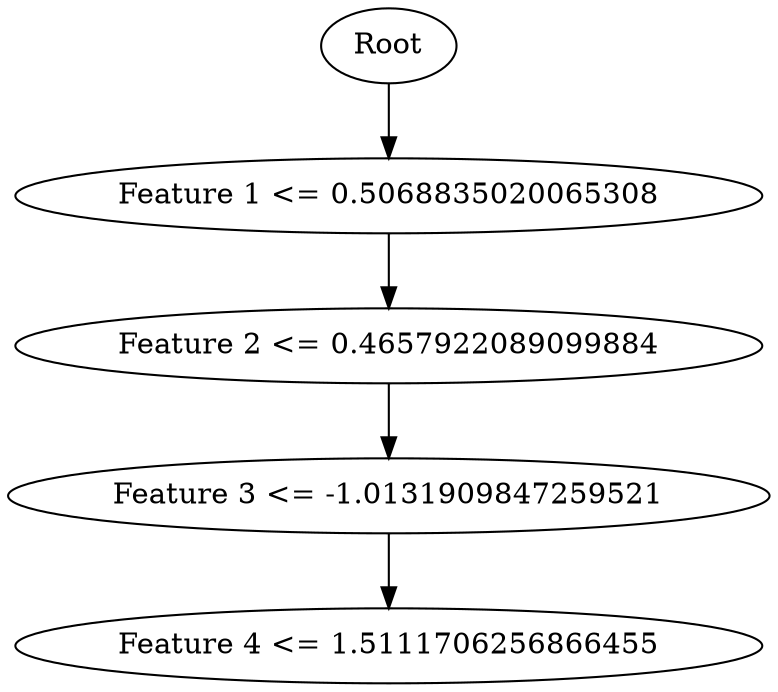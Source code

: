 // Simplified DNDT
digraph {
	Root [label=Root]
	"F0C0.5068835020065308" [label="Feature 1 <= 0.5068835020065308"]
	Root -> "F0C0.5068835020065308"
	"F1C0.4657922089099884" [label="Feature 2 <= 0.4657922089099884"]
	"F0C0.5068835020065308" -> "F1C0.4657922089099884"
	"F2C-1.0131909847259521" [label="Feature 3 <= -1.0131909847259521"]
	"F1C0.4657922089099884" -> "F2C-1.0131909847259521"
	"F3C1.5111706256866455" [label="Feature 4 <= 1.5111706256866455"]
	"F2C-1.0131909847259521" -> "F3C1.5111706256866455"
}
